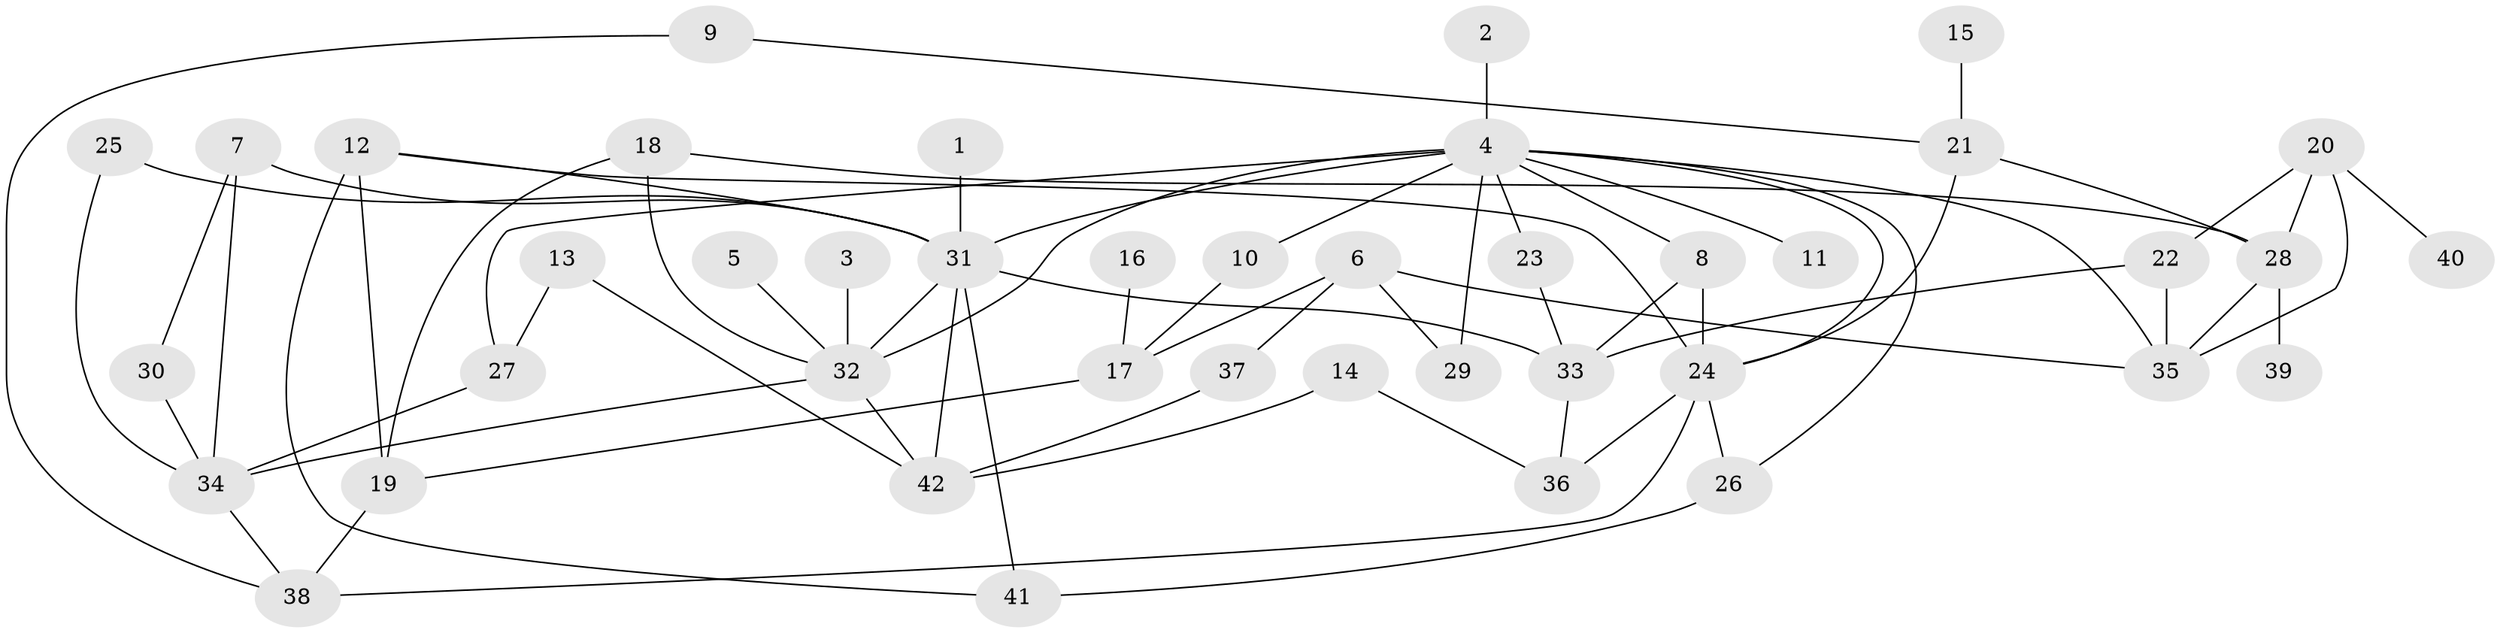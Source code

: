 // original degree distribution, {8: 0.012048192771084338, 4: 0.14457831325301204, 6: 0.04819277108433735, 1: 0.20481927710843373, 5: 0.04819277108433735, 3: 0.25301204819277107, 2: 0.2891566265060241}
// Generated by graph-tools (version 1.1) at 2025/25/03/09/25 03:25:30]
// undirected, 42 vertices, 70 edges
graph export_dot {
graph [start="1"]
  node [color=gray90,style=filled];
  1;
  2;
  3;
  4;
  5;
  6;
  7;
  8;
  9;
  10;
  11;
  12;
  13;
  14;
  15;
  16;
  17;
  18;
  19;
  20;
  21;
  22;
  23;
  24;
  25;
  26;
  27;
  28;
  29;
  30;
  31;
  32;
  33;
  34;
  35;
  36;
  37;
  38;
  39;
  40;
  41;
  42;
  1 -- 31 [weight=1.0];
  2 -- 4 [weight=1.0];
  3 -- 32 [weight=1.0];
  4 -- 8 [weight=1.0];
  4 -- 10 [weight=1.0];
  4 -- 11 [weight=1.0];
  4 -- 23 [weight=1.0];
  4 -- 24 [weight=1.0];
  4 -- 26 [weight=1.0];
  4 -- 27 [weight=1.0];
  4 -- 29 [weight=1.0];
  4 -- 31 [weight=2.0];
  4 -- 32 [weight=1.0];
  4 -- 35 [weight=1.0];
  5 -- 32 [weight=1.0];
  6 -- 17 [weight=1.0];
  6 -- 29 [weight=1.0];
  6 -- 35 [weight=1.0];
  6 -- 37 [weight=2.0];
  7 -- 30 [weight=1.0];
  7 -- 31 [weight=1.0];
  7 -- 34 [weight=1.0];
  8 -- 24 [weight=1.0];
  8 -- 33 [weight=1.0];
  9 -- 21 [weight=1.0];
  9 -- 38 [weight=1.0];
  10 -- 17 [weight=1.0];
  12 -- 19 [weight=2.0];
  12 -- 24 [weight=1.0];
  12 -- 31 [weight=1.0];
  12 -- 41 [weight=1.0];
  13 -- 27 [weight=1.0];
  13 -- 42 [weight=1.0];
  14 -- 36 [weight=1.0];
  14 -- 42 [weight=1.0];
  15 -- 21 [weight=1.0];
  16 -- 17 [weight=1.0];
  17 -- 19 [weight=1.0];
  18 -- 19 [weight=1.0];
  18 -- 28 [weight=1.0];
  18 -- 32 [weight=1.0];
  19 -- 38 [weight=1.0];
  20 -- 22 [weight=1.0];
  20 -- 28 [weight=1.0];
  20 -- 35 [weight=1.0];
  20 -- 40 [weight=1.0];
  21 -- 24 [weight=1.0];
  21 -- 28 [weight=1.0];
  22 -- 33 [weight=1.0];
  22 -- 35 [weight=1.0];
  23 -- 33 [weight=1.0];
  24 -- 26 [weight=1.0];
  24 -- 36 [weight=1.0];
  24 -- 38 [weight=1.0];
  25 -- 31 [weight=1.0];
  25 -- 34 [weight=1.0];
  26 -- 41 [weight=1.0];
  27 -- 34 [weight=1.0];
  28 -- 35 [weight=1.0];
  28 -- 39 [weight=1.0];
  30 -- 34 [weight=1.0];
  31 -- 32 [weight=1.0];
  31 -- 33 [weight=1.0];
  31 -- 41 [weight=1.0];
  31 -- 42 [weight=1.0];
  32 -- 34 [weight=1.0];
  32 -- 42 [weight=1.0];
  33 -- 36 [weight=1.0];
  34 -- 38 [weight=1.0];
  37 -- 42 [weight=1.0];
}

